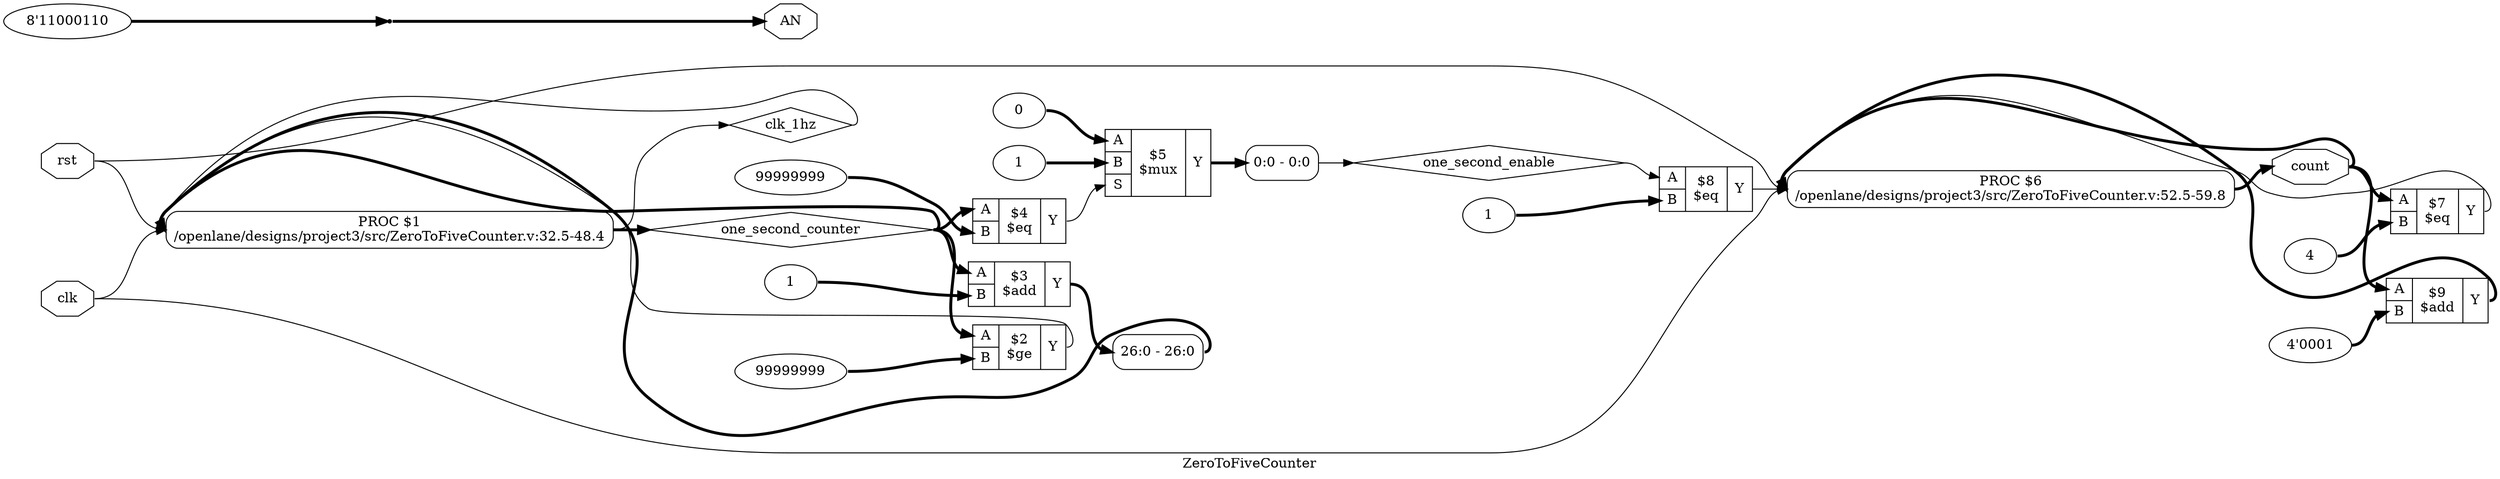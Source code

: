 digraph "ZeroToFiveCounter" {
label="ZeroToFiveCounter";
rankdir="LR";
remincross=true;
n7 [ shape=diamond, label="one_second_enable", color="black", fontcolor="black" ];
n12 [ shape=diamond, label="clk_1hz", color="black", fontcolor="black" ];
n13 [ shape=diamond, label="one_second_counter", color="black", fontcolor="black" ];
n14 [ shape=octagon, label="AN", color="black", fontcolor="black" ];
n15 [ shape=octagon, label="count", color="black", fontcolor="black" ];
n16 [ shape=octagon, label="rst", color="black", fontcolor="black" ];
n17 [ shape=octagon, label="clk", color="black", fontcolor="black" ];
v0 [ label="4'0001" ];
c21 [ shape=record, label="{{<p18> A|<p19> B}|$9\n$add|{<p20> Y}}",  ];
v1 [ label="1" ];
c22 [ shape=record, label="{{<p18> A|<p19> B}|$8\n$eq|{<p20> Y}}",  ];
v2 [ label="4" ];
c23 [ shape=record, label="{{<p18> A|<p19> B}|$7\n$eq|{<p20> Y}}",  ];
v3 [ label="1" ];
v4 [ label="0" ];
c25 [ shape=record, label="{{<p18> A|<p19> B|<p24> S}|$5\n$mux|{<p20> Y}}",  ];
v5 [ label="99999999" ];
c26 [ shape=record, label="{{<p18> A|<p19> B}|$4\n$eq|{<p20> Y}}",  ];
v6 [ label="1" ];
c27 [ shape=record, label="{{<p18> A|<p19> B}|$3\n$add|{<p20> Y}}",  ];
v7 [ label="99999999" ];
c28 [ shape=record, label="{{<p18> A|<p19> B}|$2\n$ge|{<p20> Y}}",  ];
p8 [shape=box, style=rounded, label="PROC $6\n/openlane/designs/project3/src/ZeroToFiveCounter.v:52.5-59.8", ];
x10 [ shape=record, style=rounded, label="<s0> 26:0 - 26:0 ", color="black", fontcolor="black" ];
p9 [shape=box, style=rounded, label="PROC $1\n/openlane/designs/project3/src/ZeroToFiveCounter.v:32.5-48.4", ];
x11 [ shape=record, style=rounded, label="<s0> 0:0 - 0:0 ", color="black", fontcolor="black" ];
v12 [ label="8'11000110" ];
x13 [shape=point, ];
c21:p20:e -> p8:w [color="black", fontcolor="black", style="setlinewidth(3)", label=""];
p9:e -> n12:w [color="black", fontcolor="black", label=""];
n12:e -> p9:w [color="black", fontcolor="black", label=""];
p9:e -> n13:w [color="black", fontcolor="black", style="setlinewidth(3)", label=""];
n13:e -> c26:p18:w [color="black", fontcolor="black", style="setlinewidth(3)", label=""];
n13:e -> c27:p18:w [color="black", fontcolor="black", style="setlinewidth(3)", label=""];
n13:e -> c28:p18:w [color="black", fontcolor="black", style="setlinewidth(3)", label=""];
n13:e -> p9:w [color="black", fontcolor="black", style="setlinewidth(3)", label=""];
x13:e -> n14:w [color="black", fontcolor="black", style="setlinewidth(3)", label=""];
p8:e -> n15:w [color="black", fontcolor="black", style="setlinewidth(3)", label=""];
n15:e -> c21:p18:w [color="black", fontcolor="black", style="setlinewidth(3)", label=""];
n15:e -> c23:p18:w [color="black", fontcolor="black", style="setlinewidth(3)", label=""];
n15:e -> p8:w [color="black", fontcolor="black", style="setlinewidth(3)", label=""];
n16:e -> p8:w [color="black", fontcolor="black", label=""];
n16:e -> p9:w [color="black", fontcolor="black", label=""];
n17:e -> p8:w [color="black", fontcolor="black", label=""];
n17:e -> p9:w [color="black", fontcolor="black", label=""];
c22:p20:e -> p8:w [color="black", fontcolor="black", label=""];
c23:p20:e -> p8:w [color="black", fontcolor="black", label=""];
c25:p20:e -> x11:s0:w [color="black", fontcolor="black", style="setlinewidth(3)", label=""];
c26:p20:e -> c25:p24:w [color="black", fontcolor="black", label=""];
x11:e -> n7:w [color="black", fontcolor="black", label=""];
n7:e -> c22:p18:w [color="black", fontcolor="black", label=""];
c27:p20:e -> x10:s0:w [color="black", fontcolor="black", style="setlinewidth(3)", label=""];
c28:p20:e -> p9:w [color="black", fontcolor="black", label=""];
v0:e -> c21:p19:w [color="black", fontcolor="black", style="setlinewidth(3)", label=""];
v1:e -> c22:p19:w [color="black", fontcolor="black", style="setlinewidth(3)", label=""];
v12:e -> x13:w [color="black", fontcolor="black", style="setlinewidth(3)", label=""];
v2:e -> c23:p19:w [color="black", fontcolor="black", style="setlinewidth(3)", label=""];
v3:e -> c25:p19:w [color="black", fontcolor="black", style="setlinewidth(3)", label=""];
v4:e -> c25:p18:w [color="black", fontcolor="black", style="setlinewidth(3)", label=""];
v5:e -> c26:p19:w [color="black", fontcolor="black", style="setlinewidth(3)", label=""];
v6:e -> c27:p19:w [color="black", fontcolor="black", style="setlinewidth(3)", label=""];
v7:e -> c28:p19:w [color="black", fontcolor="black", style="setlinewidth(3)", label=""];
x10:e -> p9:w [color="black", fontcolor="black", style="setlinewidth(3)", label=""];
}
